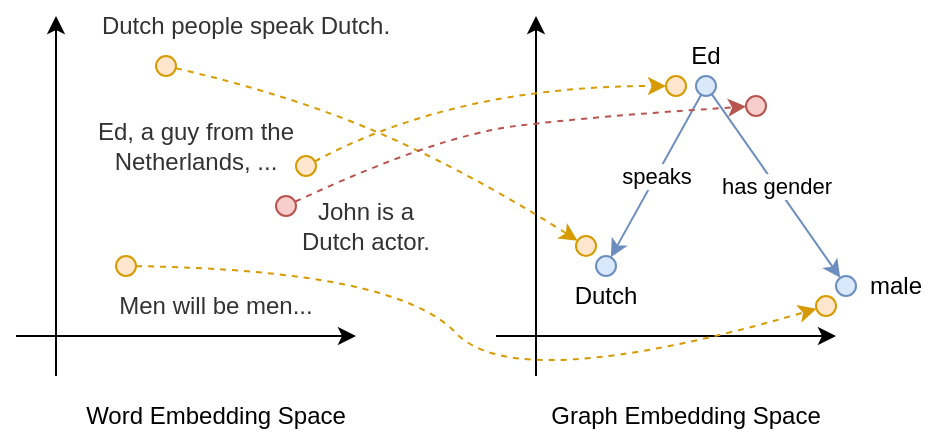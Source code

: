 <mxfile version="14.5.1" type="device"><diagram id="-5ZN8Ow23ZVMHE5TRq2o" name="Page-1"><mxGraphModel dx="488" dy="282" grid="1" gridSize="10" guides="1" tooltips="1" connect="1" arrows="1" fold="1" page="1" pageScale="1" pageWidth="850" pageHeight="1100" math="0" shadow="0"><root><mxCell id="0"/><mxCell id="1" parent="0"/><mxCell id="gdWXzLYD4NVH3YvFYqK8-1" value="" style="endArrow=classic;html=1;" edge="1" parent="1"><mxGeometry width="50" height="50" relative="1" as="geometry"><mxPoint x="240" y="340" as="sourcePoint"/><mxPoint x="240" y="160" as="targetPoint"/></mxGeometry></mxCell><mxCell id="gdWXzLYD4NVH3YvFYqK8-2" value="" style="endArrow=classic;html=1;" edge="1" parent="1"><mxGeometry width="50" height="50" relative="1" as="geometry"><mxPoint x="220" y="320" as="sourcePoint"/><mxPoint x="390" y="320" as="targetPoint"/></mxGeometry></mxCell><mxCell id="gdWXzLYD4NVH3YvFYqK8-3" value="" style="ellipse;whiteSpace=wrap;html=1;aspect=fixed;fillColor=#ffe6cc;strokeColor=#d79b00;" vertex="1" parent="1"><mxGeometry x="270" y="280" width="10" height="10" as="geometry"/></mxCell><mxCell id="gdWXzLYD4NVH3YvFYqK8-4" value="" style="ellipse;whiteSpace=wrap;html=1;aspect=fixed;fillColor=#ffe6cc;strokeColor=#d79b00;" vertex="1" parent="1"><mxGeometry x="290" y="180" width="10" height="10" as="geometry"/></mxCell><mxCell id="gdWXzLYD4NVH3YvFYqK8-5" value="" style="ellipse;whiteSpace=wrap;html=1;aspect=fixed;fillColor=#ffe6cc;strokeColor=#d79b00;" vertex="1" parent="1"><mxGeometry x="360" y="230" width="10" height="10" as="geometry"/></mxCell><mxCell id="gdWXzLYD4NVH3YvFYqK8-6" value="" style="ellipse;whiteSpace=wrap;html=1;aspect=fixed;fillColor=#f8cecc;strokeColor=#b85450;" vertex="1" parent="1"><mxGeometry x="350" y="250" width="10" height="10" as="geometry"/></mxCell><mxCell id="gdWXzLYD4NVH3YvFYqK8-9" value="Men will be men..." style="text;html=1;strokeColor=none;fillColor=none;align=center;verticalAlign=middle;whiteSpace=wrap;rounded=0;fontColor=#333333;" vertex="1" parent="1"><mxGeometry x="270" y="295" width="100" height="20" as="geometry"/></mxCell><mxCell id="gdWXzLYD4NVH3YvFYqK8-10" value="Dutch people speak Dutch." style="text;html=1;strokeColor=none;fillColor=none;align=center;verticalAlign=middle;whiteSpace=wrap;rounded=0;fontColor=#333333;" vertex="1" parent="1"><mxGeometry x="260" y="155" width="150" height="20" as="geometry"/></mxCell><mxCell id="gdWXzLYD4NVH3YvFYqK8-11" value="Ed, a guy from the Netherlands, ..." style="text;html=1;strokeColor=none;fillColor=none;align=center;verticalAlign=middle;whiteSpace=wrap;rounded=0;fontColor=#333333;" vertex="1" parent="1"><mxGeometry x="255" y="215" width="110" height="20" as="geometry"/></mxCell><mxCell id="gdWXzLYD4NVH3YvFYqK8-12" value="John is a Dutch actor." style="text;html=1;strokeColor=none;fillColor=none;align=center;verticalAlign=middle;whiteSpace=wrap;rounded=0;fontColor=#333333;" vertex="1" parent="1"><mxGeometry x="355" y="255" width="80" height="20" as="geometry"/></mxCell><mxCell id="gdWXzLYD4NVH3YvFYqK8-13" value="" style="endArrow=classic;html=1;" edge="1" parent="1"><mxGeometry width="50" height="50" relative="1" as="geometry"><mxPoint x="480" y="340" as="sourcePoint"/><mxPoint x="480" y="160" as="targetPoint"/></mxGeometry></mxCell><mxCell id="gdWXzLYD4NVH3YvFYqK8-14" value="" style="endArrow=classic;html=1;" edge="1" parent="1"><mxGeometry width="50" height="50" relative="1" as="geometry"><mxPoint x="460" y="320" as="sourcePoint"/><mxPoint x="630" y="320" as="targetPoint"/></mxGeometry></mxCell><mxCell id="gdWXzLYD4NVH3YvFYqK8-15" value="" style="ellipse;whiteSpace=wrap;html=1;aspect=fixed;fillColor=#dae8fc;strokeColor=#6c8ebf;" vertex="1" parent="1"><mxGeometry x="510" y="280" width="10" height="10" as="geometry"/></mxCell><mxCell id="gdWXzLYD4NVH3YvFYqK8-34" value="speaks" style="edgeStyle=none;rounded=0;orthogonalLoop=1;jettySize=auto;html=1;fillColor=#dae8fc;strokeColor=#6c8ebf;" edge="1" parent="1" source="gdWXzLYD4NVH3YvFYqK8-16" target="gdWXzLYD4NVH3YvFYqK8-15"><mxGeometry relative="1" as="geometry"/></mxCell><mxCell id="gdWXzLYD4NVH3YvFYqK8-35" value="has gender" style="edgeStyle=none;rounded=0;orthogonalLoop=1;jettySize=auto;html=1;fillColor=#dae8fc;strokeColor=#6c8ebf;" edge="1" parent="1" source="gdWXzLYD4NVH3YvFYqK8-16" target="gdWXzLYD4NVH3YvFYqK8-17"><mxGeometry relative="1" as="geometry"><mxPoint x="580" y="220" as="sourcePoint"/></mxGeometry></mxCell><mxCell id="gdWXzLYD4NVH3YvFYqK8-16" value="" style="ellipse;whiteSpace=wrap;html=1;aspect=fixed;fillColor=#dae8fc;strokeColor=#6c8ebf;" vertex="1" parent="1"><mxGeometry x="560" y="190" width="10" height="10" as="geometry"/></mxCell><mxCell id="gdWXzLYD4NVH3YvFYqK8-17" value="" style="ellipse;whiteSpace=wrap;html=1;aspect=fixed;fillColor=#dae8fc;strokeColor=#6c8ebf;" vertex="1" parent="1"><mxGeometry x="630" y="290" width="10" height="10" as="geometry"/></mxCell><mxCell id="gdWXzLYD4NVH3YvFYqK8-24" value="Dutch" style="text;html=1;strokeColor=none;fillColor=none;align=center;verticalAlign=middle;whiteSpace=wrap;rounded=0;" vertex="1" parent="1"><mxGeometry x="495" y="290" width="40" height="20" as="geometry"/></mxCell><mxCell id="gdWXzLYD4NVH3YvFYqK8-25" value="male" style="text;html=1;strokeColor=none;fillColor=none;align=center;verticalAlign=middle;whiteSpace=wrap;rounded=0;" vertex="1" parent="1"><mxGeometry x="640" y="285" width="40" height="20" as="geometry"/></mxCell><mxCell id="gdWXzLYD4NVH3YvFYqK8-26" value="Ed" style="text;html=1;strokeColor=none;fillColor=none;align=center;verticalAlign=middle;whiteSpace=wrap;rounded=0;" vertex="1" parent="1"><mxGeometry x="545" y="170" width="40" height="20" as="geometry"/></mxCell><mxCell id="gdWXzLYD4NVH3YvFYqK8-27" value="" style="ellipse;whiteSpace=wrap;html=1;aspect=fixed;fillColor=#ffe6cc;strokeColor=#d79b00;" vertex="1" parent="1"><mxGeometry x="500" y="270" width="10" height="10" as="geometry"/></mxCell><mxCell id="gdWXzLYD4NVH3YvFYqK8-28" value="" style="ellipse;whiteSpace=wrap;html=1;aspect=fixed;fillColor=#ffe6cc;strokeColor=#d79b00;" vertex="1" parent="1"><mxGeometry x="620" y="300" width="10" height="10" as="geometry"/></mxCell><mxCell id="gdWXzLYD4NVH3YvFYqK8-29" value="" style="ellipse;whiteSpace=wrap;html=1;aspect=fixed;fillColor=#ffe6cc;strokeColor=#d79b00;" vertex="1" parent="1"><mxGeometry x="545" y="190" width="10" height="10" as="geometry"/></mxCell><mxCell id="gdWXzLYD4NVH3YvFYqK8-30" value="" style="ellipse;whiteSpace=wrap;html=1;aspect=fixed;fillColor=#f8cecc;strokeColor=#b85450;" vertex="1" parent="1"><mxGeometry x="585" y="200" width="10" height="10" as="geometry"/></mxCell><mxCell id="gdWXzLYD4NVH3YvFYqK8-40" value="" style="curved=1;endArrow=classic;html=1;dashed=1;fillColor=#ffe6cc;strokeColor=#d79b00;" edge="1" parent="1" source="gdWXzLYD4NVH3YvFYqK8-3" target="gdWXzLYD4NVH3YvFYqK8-28"><mxGeometry width="50" height="50" relative="1" as="geometry"><mxPoint x="320" y="280" as="sourcePoint"/><mxPoint x="610" y="310" as="targetPoint"/><Array as="points"><mxPoint x="410" y="287"/><mxPoint x="470" y="350"/></Array></mxGeometry></mxCell><mxCell id="gdWXzLYD4NVH3YvFYqK8-41" value="" style="curved=1;endArrow=classic;html=1;dashed=1;fillColor=#ffe6cc;strokeColor=#d79b00;" edge="1" parent="1" source="gdWXzLYD4NVH3YvFYqK8-4" target="gdWXzLYD4NVH3YvFYqK8-27"><mxGeometry width="50" height="50" relative="1" as="geometry"><mxPoint x="310" y="190" as="sourcePoint"/><mxPoint x="490" y="260" as="targetPoint"/><Array as="points"><mxPoint x="360" y="200"/><mxPoint x="450" y="240"/></Array></mxGeometry></mxCell><mxCell id="gdWXzLYD4NVH3YvFYqK8-42" value="" style="curved=1;endArrow=classic;html=1;dashed=1;fillColor=#ffe6cc;strokeColor=#d79b00;" edge="1" parent="1" source="gdWXzLYD4NVH3YvFYqK8-5" target="gdWXzLYD4NVH3YvFYqK8-29"><mxGeometry width="50" height="50" relative="1" as="geometry"><mxPoint x="390" y="235" as="sourcePoint"/><mxPoint x="530" y="200" as="targetPoint"/><Array as="points"><mxPoint x="440" y="195"/></Array></mxGeometry></mxCell><mxCell id="gdWXzLYD4NVH3YvFYqK8-43" value="" style="curved=1;endArrow=classic;html=1;dashed=1;fillColor=#f8cecc;strokeColor=#b85450;" edge="1" parent="1" source="gdWXzLYD4NVH3YvFYqK8-6" target="gdWXzLYD4NVH3YvFYqK8-30"><mxGeometry width="50" height="50" relative="1" as="geometry"><mxPoint x="375.963" y="240.094" as="sourcePoint"/><mxPoint x="570" y="220" as="targetPoint"/><Array as="points"><mxPoint x="430" y="220"/><mxPoint x="510" y="210"/></Array></mxGeometry></mxCell><mxCell id="gdWXzLYD4NVH3YvFYqK8-44" value="Word Embedding Space" style="text;html=1;strokeColor=none;fillColor=none;align=center;verticalAlign=middle;whiteSpace=wrap;rounded=0;" vertex="1" parent="1"><mxGeometry x="245" y="350" width="150" height="20" as="geometry"/></mxCell><mxCell id="gdWXzLYD4NVH3YvFYqK8-45" value="Graph Embedding Space" style="text;html=1;strokeColor=none;fillColor=none;align=center;verticalAlign=middle;whiteSpace=wrap;rounded=0;" vertex="1" parent="1"><mxGeometry x="480" y="350" width="150" height="20" as="geometry"/></mxCell></root></mxGraphModel></diagram></mxfile>